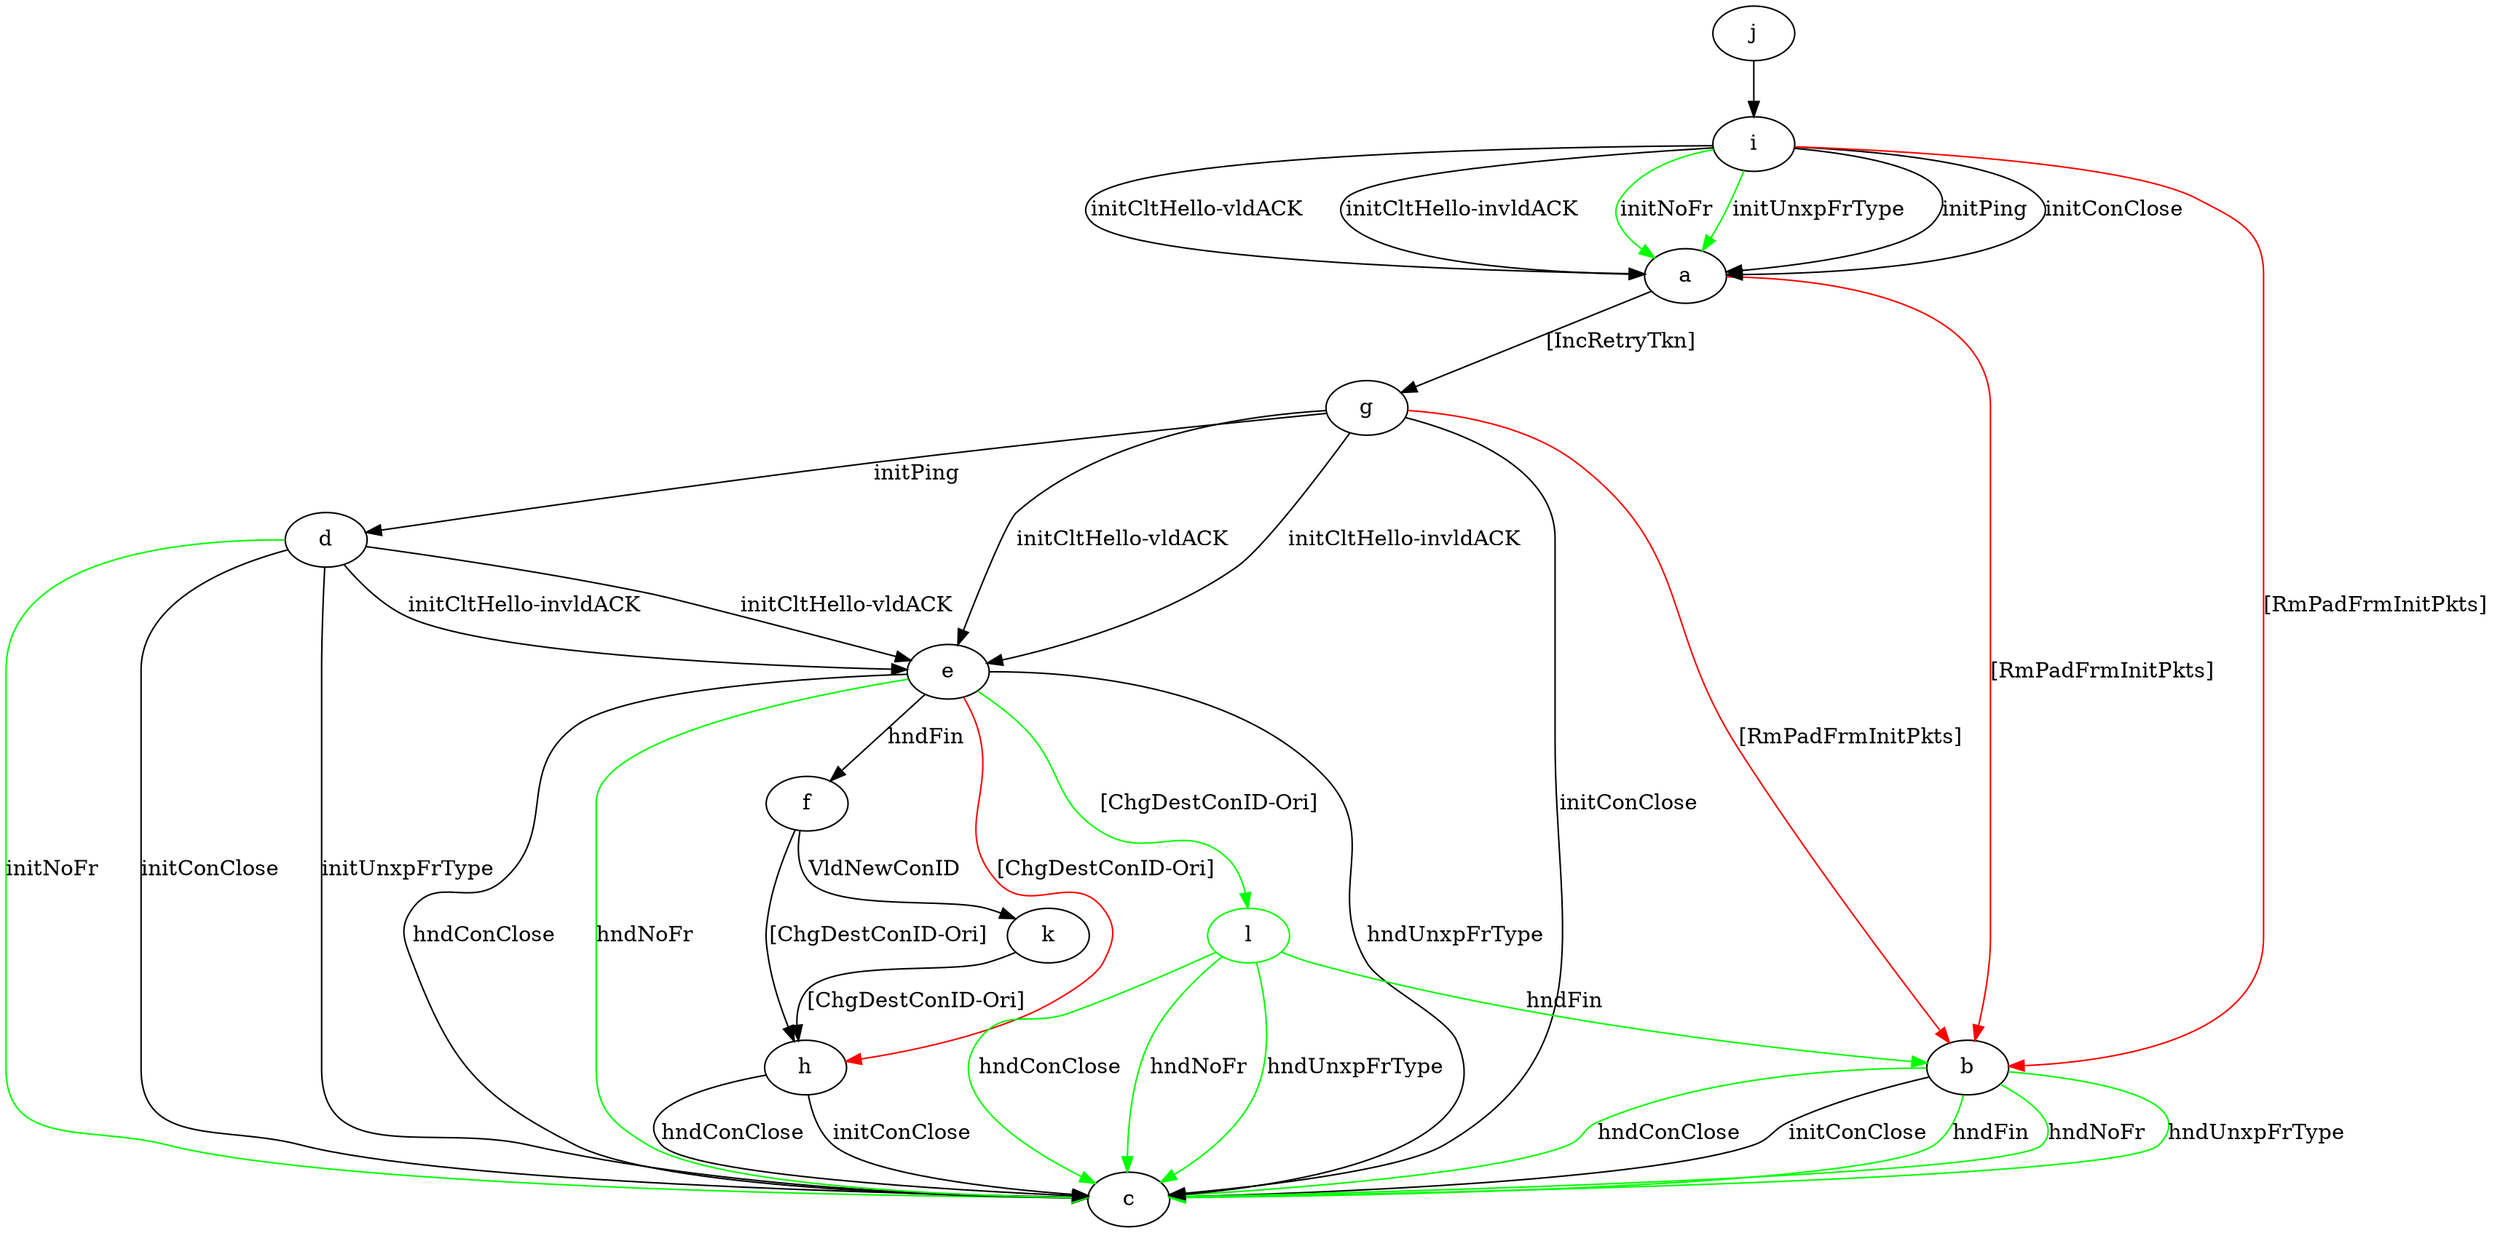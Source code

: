 digraph "" {
	a -> b	[key=0,
		color=red,
		label="[RmPadFrmInitPkts] "];
	a -> g	[key=0,
		label="[IncRetryTkn] "];
	b -> c	[key=0,
		label="initConClose "];
	b -> c	[key=1,
		color=green,
		label="hndFin "];
	b -> c	[key=2,
		color=green,
		label="hndNoFr "];
	b -> c	[key=3,
		color=green,
		label="hndUnxpFrType "];
	b -> c	[key=4,
		color=green,
		label="hndConClose "];
	d -> c	[key=0,
		label="initConClose "];
	d -> c	[key=1,
		label="initUnxpFrType "];
	d -> c	[key=2,
		color=green,
		label="initNoFr "];
	d -> e	[key=0,
		label="initCltHello-vldACK "];
	d -> e	[key=1,
		label="initCltHello-invldACK "];
	e -> c	[key=0,
		label="hndUnxpFrType "];
	e -> c	[key=1,
		label="hndConClose "];
	e -> c	[key=2,
		color=green,
		label="hndNoFr "];
	e -> f	[key=0,
		label="hndFin "];
	e -> h	[key=0,
		color=red,
		label="[ChgDestConID-Ori] "];
	l	[color=green];
	e -> l	[key=0,
		color=green,
		label="[ChgDestConID-Ori] "];
	f -> h	[key=0,
		label="[ChgDestConID-Ori] "];
	f -> k	[key=0,
		label="VldNewConID "];
	g -> b	[key=0,
		color=red,
		label="[RmPadFrmInitPkts] "];
	g -> c	[key=0,
		label="initConClose "];
	g -> d	[key=0,
		label="initPing "];
	g -> e	[key=0,
		label="initCltHello-vldACK "];
	g -> e	[key=1,
		label="initCltHello-invldACK "];
	h -> c	[key=0,
		label="initConClose "];
	h -> c	[key=1,
		label="hndConClose "];
	i -> a	[key=0,
		label="initPing "];
	i -> a	[key=1,
		label="initConClose "];
	i -> a	[key=2,
		label="initCltHello-vldACK "];
	i -> a	[key=3,
		label="initCltHello-invldACK "];
	i -> a	[key=4,
		color=green,
		label="initNoFr "];
	i -> a	[key=5,
		color=green,
		label="initUnxpFrType "];
	i -> b	[key=0,
		color=red,
		label="[RmPadFrmInitPkts] "];
	j -> i	[key=0];
	k -> h	[key=0,
		label="[ChgDestConID-Ori] "];
	l -> b	[key=0,
		color=green,
		label="hndFin "];
	l -> c	[key=0,
		color=green,
		label="hndNoFr "];
	l -> c	[key=1,
		color=green,
		label="hndUnxpFrType "];
	l -> c	[key=2,
		color=green,
		label="hndConClose "];
}
